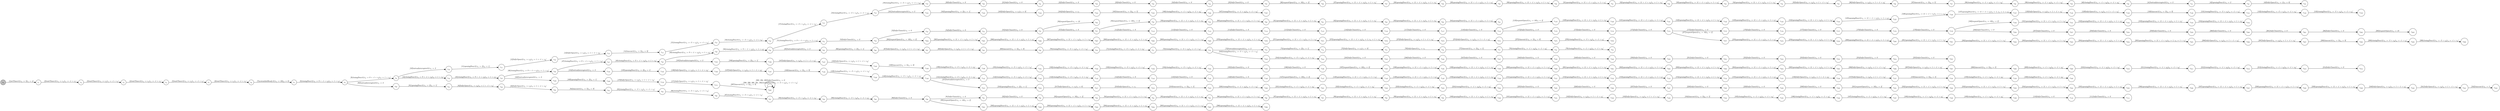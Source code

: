 digraph EFSM{
  graph [rankdir="LR", fontname="Latin Modern Math"];
  node [color="black", fillcolor="white", shape="circle", style="filled", fontname="Latin Modern Math"];
  edge [fontname="Latin Modern Math"];

  s0[fillcolor="gray", label=<s<sub>0</sub>>];
  s1[label=<s<sub>1</sub>>];
  s2[label=<s<sub>2</sub>>];
  s3[label=<s<sub>3</sub>>];
  s4[label=<s<sub>4</sub>>];
  s5[label=<s<sub>5</sub>>];
  s6[label=<s<sub>6</sub>>];
  s7[label=<s<sub>7</sub>>];
  s8[label=<s<sub>8</sub>>];
  s9[label=<s<sub>9</sub>>];
  s10[label=<s<sub>10</sub>>];
  s11[label=<s<sub>11</sub>>];
  s12[label=<s<sub>12</sub>>];
  s13[label=<s<sub>13</sub>>];
  s14[label=<s<sub>14</sub>>];
  s15[label=<s<sub>15</sub>>];
  s16[label=<s<sub>16</sub>>];
  s17[label=<s<sub>17</sub>>];
  s18[label=<s<sub>18</sub>>];
  s19[label=<s<sub>19</sub>>];
  s20[label=<s<sub>20</sub>>];
  s21[label=<s<sub>21</sub>>];
  s22[label=<s<sub>22</sub>>];
  s23[label=<s<sub>23</sub>>];
  s24[label=<s<sub>24</sub>>];
  s25[label=<s<sub>25</sub>>];
  s26[label=<s<sub>26</sub>>];
  s27[label=<s<sub>27</sub>>];
  s28[label=<s<sub>28</sub>>];
  s29[label=<s<sub>29</sub>>];
  s30[label=<s<sub>30</sub>>];
  s31[label=<s<sub>31</sub>>];
  s32[label=<s<sub>32</sub>>];
  s33[label=<s<sub>33</sub>>];
  s34[label=<s<sub>34</sub>>];
  s35[label=<s<sub>35</sub>>];
  s36[label=<s<sub>36</sub>>];
  s37[label=<s<sub>37</sub>>];
  s38[label=<s<sub>38</sub>>];
  s39[label=<s<sub>39</sub>>];
  s40[label=<s<sub>40</sub>>];
  s41[label=<s<sub>41</sub>>];
  s42[label=<s<sub>42</sub>>];
  s43[label=<s<sub>43</sub>>];
  s44[label=<s<sub>44</sub>>];
  s45[label=<s<sub>45</sub>>];
  s46[label=<s<sub>46</sub>>];
  s47[label=<s<sub>47</sub>>];
  s48[label=<s<sub>48</sub>>];
  s49[label=<s<sub>49</sub>>];
  s50[label=<s<sub>50</sub>>];
  s51[label=<s<sub>51</sub>>];
  s52[label=<s<sub>52</sub>>];
  s53[label=<s<sub>53</sub>>];
  s54[label=<s<sub>54</sub>>];
  s55[label=<s<sub>55</sub>>];
  s56[label=<s<sub>56</sub>>];
  s57[label=<s<sub>57</sub>>];
  s58[label=<s<sub>58</sub>>];
  s59[label=<s<sub>59</sub>>];
  s60[label=<s<sub>60</sub>>];
  s61[label=<s<sub>61</sub>>];
  s62[label=<s<sub>62</sub>>];
  s63[label=<s<sub>63</sub>>];
  s64[label=<s<sub>64</sub>>];
  s65[label=<s<sub>65</sub>>];
  s66[label=<s<sub>66</sub>>];
  s67[label=<s<sub>67</sub>>];
  s68[label=<s<sub>68</sub>>];
  s69[label=<s<sub>69</sub>>];
  s70[label=<s<sub>70</sub>>];
  s71[label=<s<sub>71</sub>>];
  s72[label=<s<sub>72</sub>>];
  s73[label=<s<sub>73</sub>>];
  s74[label=<s<sub>74</sub>>];
  s75[label=<s<sub>75</sub>>];
  s76[label=<s<sub>76</sub>>];
  s77[label=<s<sub>77</sub>>];
  s78[label=<s<sub>78</sub>>];
  s79[label=<s<sub>79</sub>>];
  s80[label=<s<sub>80</sub>>];
  s81[label=<s<sub>81</sub>>];
  s82[label=<s<sub>82</sub>>];
  s83[label=<s<sub>83</sub>>];
  s84[label=<s<sub>84</sub>>];
  s85[label=<s<sub>85</sub>>];
  s86[label=<s<sub>86</sub>>];
  s87[label=<s<sub>87</sub>>];
  s88[label=<s<sub>88</sub>>];
  s89[label=<s<sub>89</sub>>];
  s90[label=<s<sub>90</sub>>];
  s91[label=<s<sub>91</sub>>];
  s92[label=<s<sub>92</sub>>];
  s93[label=<s<sub>93</sub>>];
  s94[label=<s<sub>94</sub>>];
  s95[label=<s<sub>95</sub>>];
  s96[label=<s<sub>96</sub>>];
  s97[label=<s<sub>97</sub>>];
  s98[label=<s<sub>98</sub>>];
  s99[label=<s<sub>99</sub>>];
  s100[label=<s<sub>100</sub>>];
  s101[label=<s<sub>101</sub>>];
  s102[label=<s<sub>102</sub>>];
  s103[label=<s<sub>103</sub>>];
  s104[label=<s<sub>104</sub>>];
  s105[label=<s<sub>105</sub>>];
  s106[label=<s<sub>106</sub>>];
  s107[label=<s<sub>107</sub>>];
  s108[label=<s<sub>108</sub>>];
  s109[label=<s<sub>109</sub>>];
  s110[label=<s<sub>110</sub>>];
  s111[label=<s<sub>111</sub>>];
  s112[label=<s<sub>112</sub>>];
  s113[label=<s<sub>113</sub>>];
  s114[label=<s<sub>114</sub>>];
  s115[label=<s<sub>115</sub>>];
  s116[label=<s<sub>116</sub>>];
  s117[label=<s<sub>117</sub>>];
  s118[label=<s<sub>118</sub>>];
  s119[label=<s<sub>119</sub>>];
  s120[label=<s<sub>120</sub>>];
  s121[label=<s<sub>121</sub>>];
  s122[label=<s<sub>122</sub>>];
  s123[label=<s<sub>123</sub>>];
  s124[label=<s<sub>124</sub>>];
  s125[label=<s<sub>125</sub>>];
  s126[label=<s<sub>126</sub>>];
  s127[label=<s<sub>127</sub>>];
  s128[label=<s<sub>128</sub>>];
  s129[label=<s<sub>129</sub>>];
  s130[label=<s<sub>130</sub>>];
  s131[label=<s<sub>131</sub>>];
  s132[label=<s<sub>132</sub>>];
  s133[label=<s<sub>133</sub>>];
  s134[label=<s<sub>134</sub>>];
  s135[label=<s<sub>135</sub>>];
  s136[label=<s<sub>136</sub>>];
  s137[label=<s<sub>137</sub>>];
  s138[label=<s<sub>138</sub>>];
  s139[label=<s<sub>139</sub>>];
  s140[label=<s<sub>140</sub>>];
  s141[label=<s<sub>141</sub>>];
  s142[label=<s<sub>142</sub>>];
  s143[label=<s<sub>143</sub>>];
  s144[label=<s<sub>144</sub>>];
  s145[label=<s<sub>145</sub>>];
  s146[label=<s<sub>146</sub>>];
  s147[label=<s<sub>147</sub>>];
  s148[label=<s<sub>148</sub>>];
  s149[label=<s<sub>149</sub>>];
  s150[label=<s<sub>150</sub>>];
  s151[label=<s<sub>151</sub>>];
  s152[label=<s<sub>152</sub>>];
  s153[label=<s<sub>153</sub>>];
  s154[label=<s<sub>154</sub>>];
  s155[label=<s<sub>155</sub>>];
  s156[label=<s<sub>156</sub>>];
  s157[label=<s<sub>157</sub>>];
  s158[label=<s<sub>158</sub>>];
  s159[label=<s<sub>159</sub>>];
  s160[label=<s<sub>160</sub>>];
  s161[label=<s<sub>161</sub>>];
  s162[label=<s<sub>162</sub>>];
  s163[label=<s<sub>163</sub>>];
  s164[label=<s<sub>164</sub>>];
  s165[label=<s<sub>165</sub>>];
  s166[label=<s<sub>166</sub>>];
  s167[label=<s<sub>167</sub>>];
  s168[label=<s<sub>168</sub>>];
  s169[label=<s<sub>169</sub>>];
  s170[label=<s<sub>170</sub>>];
  s171[label=<s<sub>171</sub>>];
  s172[label=<s<sub>172</sub>>];
  s173[label=<s<sub>173</sub>>];
  s174[label=<s<sub>174</sub>>];
  s175[label=<s<sub>175</sub>>];
  s176[label=<s<sub>176</sub>>];
  s177[label=<s<sub>177</sub>>];
  s178[label=<s<sub>178</sub>>];
  s179[label=<s<sub>179</sub>>];
  s180[label=<s<sub>180</sub>>];
  s181[label=<s<sub>181</sub>>];
  s182[label=<s<sub>182</sub>>];
  s183[label=<s<sub>183</sub>>];
  s184[label=<s<sub>184</sub>>];
  s185[label=<s<sub>185</sub>>];
  s186[label=<s<sub>186</sub>>];
  s187[label=<s<sub>187</sub>>];
  s188[label=<s<sub>188</sub>>];
  s189[label=<s<sub>189</sub>>];
  s190[label=<s<sub>190</sub>>];
  s191[label=<s<sub>191</sub>>];
  s192[label=<s<sub>192</sub>>];
  s193[label=<s<sub>193</sub>>];
  s194[label=<s<sub>194</sub>>];
  s195[label=<s<sub>195</sub>>];
  s196[label=<s<sub>196</sub>>];
  s197[label=<s<sub>197</sub>>];
  s198[label=<s<sub>198</sub>>];
  s199[label=<s<sub>199</sub>>];
  s200[label=<s<sub>200</sub>>];
  s201[label=<s<sub>201</sub>>];
  s202[label=<s<sub>202</sub>>];
  s203[label=<s<sub>203</sub>>];
  s204[label=<s<sub>204</sub>>];
  s205[label=<s<sub>205</sub>>];
  s206[label=<s<sub>206</sub>>];
  s207[label=<s<sub>207</sub>>];
  s208[label=<s<sub>208</sub>>];
  s209[label=<s<sub>209</sub>>];
  s210[label=<s<sub>210</sub>>];
  s211[label=<s<sub>211</sub>>];
  s212[label=<s<sub>212</sub>>];
  s213[label=<s<sub>213</sub>>];
  s214[label=<s<sub>214</sub>>];
  s215[label=<s<sub>215</sub>>];
  s216[label=<s<sub>216</sub>>];
  s217[label=<s<sub>217</sub>>];
  s218[label=<s<sub>218</sub>>];
  s219[label=<s<sub>219</sub>>];
  s220[label=<s<sub>220</sub>>];
  s221[label=<s<sub>221</sub>>];
  s222[label=<s<sub>222</sub>>];
  s223[label=<s<sub>223</sub>>];
  s224[label=<s<sub>224</sub>>];
  s225[label=<s<sub>225</sub>>];
  s226[label=<s<sub>226</sub>>];
  s227[label=<s<sub>227</sub>>];
  s228[label=<s<sub>228</sub>>];
  s229[label=<s<sub>229</sub>>];
  s230[label=<s<sub>230</sub>>];
  s231[label=<s<sub>231</sub>>];
  s232[label=<s<sub>232</sub>>];
  s233[label=<s<sub>233</sub>>];
  s234[label=<s<sub>234</sub>>];
  s235[label=<s<sub>235</sub>>];
  s236[label=<s<sub>236</sub>>];
  s237[label=<s<sub>237</sub>>];
  s238[label=<s<sub>238</sub>>];
  s239[label=<s<sub>239</sub>>];
  s240[label=<s<sub>240</sub>>];
  s241[label=<s<sub>241</sub>>];
  s242[label=<s<sub>242</sub>>];
  s243[label=<s<sub>243</sub>>];
  s244[label=<s<sub>244</sub>>];
  s245[label=<s<sub>245</sub>>];
  s246[label=<s<sub>246</sub>>];
  s247[label=<s<sub>247</sub>>];
  s248[label=<s<sub>248</sub>>];
  s249[label=<s<sub>249</sub>>];
  s250[label=<s<sub>250</sub>>];
  s251[label=<s<sub>251</sub>>];
  s252[label=<s<sub>252</sub>>];
  s253[label=<s<sub>253</sub>>];
  s254[label=<s<sub>254</sub>>];
  s255[label=<s<sub>255</sub>>];
  s256[label=<s<sub>256</sub>>];
  s257[label=<s<sub>257</sub>>];
  s258[label=<s<sub>258</sub>>];
  s259[label=<s<sub>259</sub>>];
  s260[label=<s<sub>260</sub>>];
  s261[label=<s<sub>261</sub>>];
  s262[label=<s<sub>262</sub>>];
  s263[label=<s<sub>263</sub>>];
  s264[label=<s<sub>264</sub>>];
  s265[label=<s<sub>265</sub>>];
  s266[label=<s<sub>266</sub>>];
  s267[label=<s<sub>267</sub>>];
  s268[label=<s<sub>268</sub>>];
  s269[label=<s<sub>269</sub>>];
  s270[label=<s<sub>270</sub>>];
  s271[label=<s<sub>271</sub>>];
  s272[label=<s<sub>272</sub>>];
  s273[label=<s<sub>273</sub>>];
  s274[label=<s<sub>274</sub>>];
  s275[label=<s<sub>275</sub>>];
  s276[label=<s<sub>276</sub>>];
  s277[label=<s<sub>277</sub>>];
  s278[label=<s<sub>278</sub>>];
  s279[label=<s<sub>279</sub>>];
  s280[label=<s<sub>280</sub>>];
  s281[label=<s<sub>281</sub>>];
  s282[label=<s<sub>282</sub>>];
  s283[label=<s<sub>283</sub>>];
  s284[label=<s<sub>284</sub>>];
  s285[label=<s<sub>285</sub>>];
  s286[label=<s<sub>286</sub>>];
  s287[label=<s<sub>287</sub>>];
  s288[label=<s<sub>288</sub>>];
  s289[label=<s<sub>289</sub>>];
  s290[label=<s<sub>290</sub>>];
  s291[label=<s<sub>291</sub>>];
  s292[label=<s<sub>292</sub>>];
  s293[label=<s<sub>293</sub>>];
  s294[label=<s<sub>294</sub>>];
  s295[label=<s<sub>295</sub>>];
  s296[label=<s<sub>296</sub>>];
  s297[label=<s<sub>297</sub>>];

  s0->s1[label=<<i> [1]setTimer:0/o<sub>1</sub> := 5&#91;r<sub>1</sub> := 4&#93;</i>>];
  s1->s2[label=<<i> [2]waitTimer:0/o<sub>1</sub> := r<sub>1</sub>&#91;r<sub>1</sub> := -1 + r<sub>1</sub>&#93;</i>>];
  s2->s3[label=<<i> [3]waitTimer:0/o<sub>1</sub> := r<sub>1</sub>&#91;r<sub>1</sub> := -1 + r<sub>1</sub>&#93;</i>>];
  s3->s4[label=<<i> [4]waitTimer:0/o<sub>1</sub> := r<sub>1</sub>&#91;r<sub>1</sub> := -1 + r<sub>1</sub>&#93;</i>>];
  s4->s5[label=<<i> [5]waitTimer:0/o<sub>1</sub> := r<sub>1</sub>&#91;r<sub>1</sub> := -1 + r<sub>1</sub>&#93;</i>>];
  s5->s6[label=<<i> [6]waitTimer:0/o<sub>1</sub> := r<sub>1</sub>&#91;r<sub>1</sub> := -1 + r<sub>1</sub>&#93;</i>>];
  s6->s7[label=<<i> [7]systemInitReady:0/o<sub>1</sub> := 10&#91;r<sub>2</sub> := 0&#93;</i>>];
  s7->s8[label=<<i> [8]closingDoor:0/o<sub>1</sub> := 9 + -1 &times; r<sub>2</sub>&#91;r<sub>2</sub> := 1 + r<sub>2</sub>&#93;</i>>];
  s8->s9[label=<<i> [9]closingDoor:0/o<sub>1</sub> := 9 + -1 &times; r<sub>2</sub>&#91;r<sub>2</sub> := 1 + r<sub>2</sub>&#93;</i>>];
  s9->s10[label=<<i> [10]buttonInterrupted:0/o<sub>1</sub> := 3</i>>];
  s10->s11[label=<<i> [11]openingDoor:0/o<sub>1</sub> := 2&#91;r<sub>3</sub> := 1&#93;</i>>];
  s11->s12[label=<<i> [12]fullyOpen:0/o<sub>1</sub> := r<sub>3</sub>&#91;r<sub>3</sub> := 1 + -1 &times; r<sub>3</sub>&#93;</i>>];
  s12->s13[label=<<i> [13]fullyOpen:0/o<sub>1</sub> := r<sub>3</sub>&#91;r<sub>3</sub> := 1 + -1 &times; r<sub>3</sub>&#93;</i>>];
  s13->s14[label=<<i> [14]timeout:0/o<sub>1</sub> := 5&#91;r<sub>4</sub> := 9&#93;</i>>];
  s14->s15[label=<<i> [15]closingDoor:0/o<sub>1</sub> := -5 + r<sub>4</sub>&#91;r<sub>4</sub> := -1 + r<sub>4</sub>&#93;</i>>];
  s15->s16[label=<<i> [16]closingDoor:0/o<sub>1</sub> := -5 + r<sub>4</sub>&#91;r<sub>4</sub> := -1 + r<sub>4</sub>&#93;</i>>];
  s16->s17[label=<<i> [17]closingDoor:0/o<sub>1</sub> := -5 + r<sub>4</sub>&#91;r<sub>4</sub> := -1 + r<sub>4</sub>&#93;</i>>];
  s17->s18[label=<<i> [18]closingDoor:0/o<sub>1</sub> := -5 + r<sub>4</sub>&#91;r<sub>4</sub> := -1 + r<sub>4</sub>&#93;</i>>];
  s18->s19[label=<<i> [19]closingDoor:0/o<sub>1</sub> := -5 + r<sub>4</sub>&#91;r<sub>4</sub> := -1 + r<sub>4</sub>&#93;</i>>];
  s19->s20[label=<<i> [20]fullyClosed:0/o<sub>1</sub> := 0</i>>];
  s20->s21[label=<<i> [21]fullyClosed:0/o<sub>1</sub> := 0</i>>];
  s21->s22[label=<<i> [22]fullyClosed:0/o<sub>1</sub> := 0</i>>];
  s22->s23[label=<<i> [23]fullyClosed:0/o<sub>1</sub> := 0</i>>];
  s23->s24[label=<<i> [24]fullyClosed:0/o<sub>1</sub> := 0</i>>];
  s24->s25[label=<<i> [25]fullyClosed:0/o<sub>1</sub> := 0</i>>];
  s25->s26[label=<<i> [26]requestOpen:0/o<sub>1</sub> := 10&#91;r<sub>5</sub> := 2&#93;</i>>];
  s26->s27[label=<<i> [27]openingDoor:0/o<sub>1</sub> := 11 + -1 &times; r<sub>5</sub>&#91;r<sub>5</sub> := 1 + r<sub>5</sub>&#93;</i>>];
  s27->s28[label=<<i> [28]openingDoor:0/o<sub>1</sub> := 11 + -1 &times; r<sub>5</sub>&#91;r<sub>5</sub> := 1 + r<sub>5</sub>&#93;</i>>];
  s28->s29[label=<<i> [29]openingDoor:0/o<sub>1</sub> := 11 + -1 &times; r<sub>5</sub>&#91;r<sub>5</sub> := 1 + r<sub>5</sub>&#93;</i>>];
  s29->s30[label=<<i> [30]openingDoor:0/o<sub>1</sub> := 11 + -1 &times; r<sub>5</sub>&#91;r<sub>5</sub> := 1 + r<sub>5</sub>&#93;</i>>];
  s30->s31[label=<<i> [31]openingDoor:0/o<sub>1</sub> := 11 + -1 &times; r<sub>5</sub>&#91;r<sub>5</sub> := 1 + r<sub>5</sub>&#93;</i>>];
  s31->s32[label=<<i> [32]openingDoor:0/o<sub>1</sub> := 11 + -1 &times; r<sub>5</sub>&#91;r<sub>5</sub> := 1 + r<sub>5</sub>&#93;</i>>];
  s32->s33[label=<<i> [33]openingDoor:0/o<sub>1</sub> := 11 + -1 &times; r<sub>5</sub>&#91;r<sub>5</sub> := 1 + r<sub>5</sub>&#93;</i>>];
  s33->s34[label=<<i> [34]openingDoor:0/o<sub>1</sub> := 11 + -1 &times; r<sub>5</sub>&#91;r<sub>5</sub> := 1 + r<sub>5</sub>&#93;</i>>];
  s34->s35[label=<<i> [35]fullyOpen:0/o<sub>1</sub> := r<sub>3</sub>&#91;r<sub>3</sub> := 1 + -1 &times; r<sub>3</sub>&#93;</i>>];
  s35->s36[label=<<i> [36]fullyOpen:0/o<sub>1</sub> := r<sub>3</sub>&#91;r<sub>3</sub> := 1 + -1 &times; r<sub>3</sub>&#93;</i>>];
  s36->s37[label=<<i> [37]timeout:0/o<sub>1</sub> := 5&#91;r<sub>6</sub> := 5&#93;</i>>];
  s37->s38[label=<<i> [38]closingDoor:0/o<sub>1</sub> := -1 + r<sub>6</sub>&#91;r<sub>6</sub> := -1 + r<sub>6</sub>&#93;</i>>];
  s38->s39[label=<<i> [39]closingDoor:0/o<sub>1</sub> := -1 + r<sub>6</sub>&#91;r<sub>6</sub> := -1 + r<sub>6</sub>&#93;</i>>];
  s39->s40[label=<<i> [40]closingDoor:0/o<sub>1</sub> := -1 + r<sub>6</sub>&#91;r<sub>6</sub> := -1 + r<sub>6</sub>&#93;</i>>];
  s40->s41[label=<<i> [41]buttonInterrupted:0/o<sub>1</sub> := 3</i>>];
  s41->s42[label=<<i> [42]openingDoor:0/o<sub>1</sub> := 2</i>>];
  s42->s43[label=<<i> [43]fullyOpen:0/o<sub>1</sub> := 1&#91;r<sub>7</sub> := 0&#93;</i>>];
  s9->s44[label=<<i> [44]closingDoor:0/o<sub>1</sub> := 9 + -1 &times; r<sub>2</sub>&#91;r<sub>2</sub> := 1 + r<sub>2</sub>&#93;</i>>];
  s44->s45[label=<<i> [45]closingDoor:0/o<sub>1</sub> := 9 + -1 &times; r<sub>2</sub>&#91;r<sub>2</sub> := 1 + r<sub>2</sub>&#93;</i>>];
  s45->s46[label=<<i> [46]closingDoor:0/o<sub>1</sub> := 9 + -1 &times; r<sub>2</sub>&#91;r<sub>2</sub> := 1 + r<sub>2</sub>&#93;</i>>];
  s46->s47[label=<<i> [47]closingDoor:0/o<sub>1</sub> := 9 + -1 &times; r<sub>2</sub>&#91;r<sub>2</sub> := 1 + r<sub>2</sub>&#93;</i>>];
  s47->s48[label=<<i> [48]closingDoor:0/o<sub>1</sub> := 9 + -1 &times; r<sub>2</sub>&#91;r<sub>2</sub> := 1 + r<sub>2</sub>&#93;</i>>];
  s48->s49[label=<<i> [49]closingDoor:0/o<sub>1</sub> := 9 + -1 &times; r<sub>2</sub>&#91;r<sub>2</sub> := 1 + r<sub>2</sub>&#93;</i>>];
  s49->s50[label=<<i> [50]closingDoor:0/o<sub>1</sub> := 9 + -1 &times; r<sub>2</sub>&#91;r<sub>2</sub> := 1 + r<sub>2</sub>&#93;</i>>];
  s50->s51[label=<<i> [51]closingDoor:0/o<sub>1</sub> := 9 + -1 &times; r<sub>2</sub>&#91;r<sub>2</sub> := 1 + r<sub>2</sub>&#93;</i>>];
  s51->s52[label=<<i> [52]fullyClosed:0/o<sub>1</sub> := 0</i>>];
  s52->s53[label=<<i> [53]fullyClosed:0/o<sub>1</sub> := 0</i>>];
  s53->s54[label=<<i> [54]fullyClosed:0/o<sub>1</sub> := 0</i>>];
  s54->s55[label=<<i> [55]fullyClosed:0/o<sub>1</sub> := 0</i>>];
  s55->s56[label=<<i> [56]requestOpen:0/o<sub>1</sub> := 10</i>>];
  s55->s57[label=<<i> [57]fullyClosed:0/o<sub>1</sub> := 0</i>>];
  s57->s58[label=<<i> [58]requestOpen:0/o<sub>1</sub> := 10&#91;r<sub>5</sub> := 2&#93;</i>>];
  s58->s59[label=<<i> [59]openingDoor:0/o<sub>1</sub> := 11 + -1 &times; r<sub>5</sub>&#91;r<sub>5</sub> := 1 + r<sub>5</sub>&#93;</i>>];
  s59->s60[label=<<i> [60]openingDoor:0/o<sub>1</sub> := 11 + -1 &times; r<sub>5</sub>&#91;r<sub>5</sub> := 1 + r<sub>5</sub>&#93;</i>>];
  s60->s61[label=<<i> [61]openingDoor:0/o<sub>1</sub> := 11 + -1 &times; r<sub>5</sub>&#91;r<sub>5</sub> := 1 + r<sub>5</sub>&#93;</i>>];
  s61->s62[label=<<i> [62]openingDoor:0/o<sub>1</sub> := 11 + -1 &times; r<sub>5</sub>&#91;r<sub>5</sub> := 1 + r<sub>5</sub>&#93;</i>>];
  s62->s63[label=<<i> [63]openingDoor:0/o<sub>1</sub> := 11 + -1 &times; r<sub>5</sub>&#91;r<sub>5</sub> := 1 + r<sub>5</sub>&#93;</i>>];
  s63->s64[label=<<i> [64]openingDoor:0/o<sub>1</sub> := 11 + -1 &times; r<sub>5</sub>&#91;r<sub>5</sub> := 1 + r<sub>5</sub>&#93;</i>>];
  s50->s65[label=<<i> [65]buttonInterrupted:0/o<sub>1</sub> := 3</i>>];
  s65->s66[label=<<i> [66]openingDoor:0/o<sub>1</sub> := 2&#91;r<sub>3</sub> := 1&#93;</i>>];
  s66->s67[label=<<i> [67]fullyOpen:0/o<sub>1</sub> := r<sub>3</sub>&#91;r<sub>3</sub> := 1 + -1 &times; r<sub>3</sub>&#93;</i>>];
  s67->s68[label=<<i> [68]fullyOpen:0/o<sub>1</sub> := r<sub>3</sub>&#91;r<sub>3</sub> := 1 + -1 &times; r<sub>3</sub>&#93;</i>>];
  s68->s69[label=<<i> [69]timeout:0/o<sub>1</sub> := 5&#91;r<sub>4</sub> := 9&#93;</i>>];
  s69->s70[label=<<i> [70]closingDoor:0/o<sub>1</sub> := -5 + r<sub>4</sub>&#91;r<sub>4</sub> := -1 + r<sub>4</sub>&#93;</i>>];
  s70->s71[label=<<i> [71]closingDoor:0/o<sub>1</sub> := -5 + r<sub>4</sub>&#91;r<sub>4</sub> := -1 + r<sub>4</sub>&#93;</i>>];
  s71->s72[label=<<i> [72]closingDoor:0/o<sub>1</sub> := -5 + r<sub>4</sub>&#91;r<sub>4</sub> := -1 + r<sub>4</sub>&#93;</i>>];
  s72->s73[label=<<i> [73]buttonInterrupted:0/o<sub>1</sub> := 3</i>>];
  s73->s74[label=<<i> [74]openingDoor:0/o<sub>1</sub> := 2&#91;r<sub>7</sub> := 1&#93;</i>>];
  s74->s75[label=<<i> [75]fullyOpen:0/o<sub>1</sub> := r<sub>7</sub>&#91;r<sub>7</sub> := 0&#93;</i>>];
  s75->s76[label=<<i> [76]fullyOpen:0/o<sub>1</sub> := r<sub>7</sub></i>>];
  s76->s77[label=<<i> [77]timeout:0/o<sub>1</sub> := 5&#91;r<sub>6</sub> := 5&#93;</i>>];
  s77->s78[label=<<i> [78]closingDoor:0/o<sub>1</sub> := -1 + r<sub>6</sub>&#91;r<sub>6</sub> := -1 + r<sub>6</sub>&#93;</i>>];
  s78->s79[label=<<i> [79]closingDoor:0/o<sub>1</sub> := -1 + r<sub>6</sub>&#91;r<sub>6</sub> := -1 + r<sub>6</sub>&#93;</i>>];
  s8->s80[label=<<i> [80]buttonInterrupted:0/o<sub>1</sub> := 3</i>>];
  s80->s81[label=<<i> [81]openingDoor:0/o<sub>1</sub> := 2&#91;r<sub>3</sub> := 1&#93;</i>>];
  s81->s82[label=<<i> [82]fullyOpen:0/o<sub>1</sub> := r<sub>3</sub>&#91;r<sub>3</sub> := 1 + -1 &times; r<sub>3</sub>&#93;</i>>];
  s82->s83[label=<<i> [83]fullyOpen:0/o<sub>1</sub> := r<sub>3</sub>&#91;r<sub>3</sub> := 1 + -1 &times; r<sub>3</sub>&#93;</i>>];
  s83->s84[label=<<i> [84]timeout:0/o<sub>1</sub> := 5&#91;r<sub>4</sub> := 9&#93;</i>>];
  s84->s85[label=<<i> [85]closingDoor:0/o<sub>1</sub> := -5 + r<sub>4</sub>&#91;r<sub>4</sub> := -1 + r<sub>4</sub>&#93;</i>>];
  s85->s86[label=<<i> [86]closingDoor:0/o<sub>1</sub> := -5 + r<sub>4</sub>&#91;r<sub>4</sub> := -1 + r<sub>4</sub>&#93;</i>>];
  s86->s87[label=<<i> [87]closingDoor:0/o<sub>1</sub> := -5 + r<sub>4</sub>&#91;r<sub>4</sub> := -1 + r<sub>4</sub>&#93;</i>>];
  s87->s88[label=<<i> [88]closingDoor:0/o<sub>1</sub> := -5 + r<sub>4</sub>&#91;r<sub>4</sub> := -1 + r<sub>4</sub>&#93;</i>>];
  s88->s89[label=<<i> [89]closingDoor:0/o<sub>1</sub> := -5 + r<sub>4</sub>&#91;r<sub>4</sub> := -1 + r<sub>4</sub>&#93;</i>>];
  s89->s90[label=<<i> [90]fullyClosed:0/o<sub>1</sub> := 0</i>>];
  s90->s91[label=<<i> [91]fullyClosed:0/o<sub>1</sub> := 0</i>>];
  s91->s92[label=<<i> [92]fullyClosed:0/o<sub>1</sub> := 0</i>>];
  s92->s93[label=<<i> [93]requestOpen:0/o<sub>1</sub> := 10&#91;r<sub>5</sub> := 2&#93;</i>>];
  s93->s94[label=<<i> [94]openingDoor:0/o<sub>1</sub> := 11 + -1 &times; r<sub>5</sub>&#91;r<sub>5</sub> := 1 + r<sub>5</sub>&#93;</i>>];
  s94->s95[label=<<i> [95]openingDoor:0/o<sub>1</sub> := 11 + -1 &times; r<sub>5</sub>&#91;r<sub>5</sub> := 1 + r<sub>5</sub>&#93;</i>>];
  s95->s96[label=<<i> [96]openingDoor:0/o<sub>1</sub> := 11 + -1 &times; r<sub>5</sub>&#91;r<sub>5</sub> := 1 + r<sub>5</sub>&#93;</i>>];
  s96->s97[label=<<i> [97]openingDoor:0/o<sub>1</sub> := 11 + -1 &times; r<sub>5</sub>&#91;r<sub>5</sub> := 1 + r<sub>5</sub>&#93;</i>>];
  s97->s98[label=<<i> [98]openingDoor:0/o<sub>1</sub> := 11 + -1 &times; r<sub>5</sub>&#91;r<sub>5</sub> := 1 + r<sub>5</sub>&#93;</i>>];
  s98->s99[label=<<i> [99]openingDoor:0/o<sub>1</sub> := 11 + -1 &times; r<sub>5</sub>&#91;r<sub>5</sub> := 1 + r<sub>5</sub>&#93;</i>>];
  s99->s100[label=<<i> [100]openingDoor:0/o<sub>1</sub> := 11 + -1 &times; r<sub>5</sub>&#91;r<sub>5</sub> := 1 + r<sub>5</sub>&#93;</i>>];
  s100->s101[label=<<i> [101]openingDoor:0/o<sub>1</sub> := 11 + -1 &times; r<sub>5</sub>&#91;r<sub>5</sub> := 1 + r<sub>5</sub>&#93;</i>>];
  s101->s102[label=<<i> [102]fullyOpen:0/o<sub>1</sub> := r<sub>3</sub>&#91;r<sub>3</sub> := 1 + -1 &times; r<sub>3</sub>&#93;</i>>];
  s102->s103[label=<<i> [103]fullyOpen:0/o<sub>1</sub> := r<sub>3</sub>&#91;r<sub>3</sub> := 1 + -1 &times; r<sub>3</sub>&#93;</i>>];
  s103->s104[label=<<i> [104]timeout:0/o<sub>1</sub> := 5&#91;r<sub>6</sub> := 5&#93;</i>>];
  s104->s105[label=<<i> [105]closingDoor:0/o<sub>1</sub> := -1 + r<sub>6</sub>&#91;r<sub>6</sub> := -1 + r<sub>6</sub>&#93;</i>>];
  s105->s106[label=<<i> [106]closingDoor:0/o<sub>1</sub> := -1 + r<sub>6</sub>&#91;r<sub>6</sub> := -1 + r<sub>6</sub>&#93;</i>>];
  s106->s107[label=<<i> [107]closingDoor:0/o<sub>1</sub> := -1 + r<sub>6</sub>&#91;r<sub>6</sub> := -1 + r<sub>6</sub>&#93;</i>>];
  s107->s108[label=<<i> [108]closingDoor:0/o<sub>1</sub> := -1 + r<sub>6</sub>&#91;r<sub>6</sub> := -1 + r<sub>6</sub>&#93;</i>>];
  s108->s109[label=<<i> [109]closingDoor:0/o<sub>1</sub> := -1 + r<sub>6</sub>&#91;r<sub>6</sub> := -1 + r<sub>6</sub>&#93;</i>>];
  s109->s110[label=<<i> [110]fullyClosed:0/o<sub>1</sub> := 0</i>>];
  s110->s111[label=<<i> [111]fullyClosed:0/o<sub>1</sub> := 0</i>>];
  s57->s112[label=<<i> [112]fullyClosed:0/o<sub>1</sub> := 0</i>>];
  s112->s113[label=<<i> [113]fullyClosed:0/o<sub>1</sub> := 0</i>>];
  s113->s114[label=<<i> [114]fullyClosed:0/o<sub>1</sub> := 0</i>>];
  s114->s115[label=<<i> [115]fullyClosed:0/o<sub>1</sub> := 0</i>>];
  s115->s116[label=<<i> [116]fullyClosed:0/o<sub>1</sub> := 0</i>>];
  s116->s117[label=<<i> [117]fullyClosed:0/o<sub>1</sub> := 0</i>>];
  s117->s118[label=<<i> [118]fullyClosed:0/o<sub>1</sub> := 0</i>>];
  s118->s119[label=<<i> [119]requestOpen:0/o<sub>1</sub> := 10&#91;r<sub>5</sub> := 2&#93;</i>>];
  s119->s120[label=<<i> [120]openingDoor:0/o<sub>1</sub> := 11 + -1 &times; r<sub>5</sub>&#91;r<sub>5</sub> := 1 + r<sub>5</sub>&#93;</i>>];
  s120->s121[label=<<i> [121]openingDoor:0/o<sub>1</sub> := 11 + -1 &times; r<sub>5</sub>&#91;r<sub>5</sub> := 1 + r<sub>5</sub>&#93;</i>>];
  s121->s122[label=<<i> [122]openingDoor:0/o<sub>1</sub> := 11 + -1 &times; r<sub>5</sub>&#91;r<sub>5</sub> := 1 + r<sub>5</sub>&#93;</i>>];
  s122->s123[label=<<i> [123]openingDoor:0/o<sub>1</sub> := 11 + -1 &times; r<sub>5</sub>&#91;r<sub>5</sub> := 1 + r<sub>5</sub>&#93;</i>>];
  s123->s124[label=<<i> [124]openingDoor:0/o<sub>1</sub> := 11 + -1 &times; r<sub>5</sub>&#91;r<sub>5</sub> := 1 + r<sub>5</sub>&#93;</i>>];
  s124->s125[label=<<i> [125]openingDoor:0/o<sub>1</sub> := 11 + -1 &times; r<sub>5</sub>&#91;r<sub>5</sub> := 1 + r<sub>5</sub>&#93;</i>>];
  s125->s126[label=<<i> [126]openingDoor:0/o<sub>1</sub> := 11 + -1 &times; r<sub>5</sub>&#91;r<sub>5</sub> := 1 + r<sub>5</sub>&#93;</i>>];
  s126->s127[label=<<i> [127]openingDoor:0/o<sub>1</sub> := 11 + -1 &times; r<sub>5</sub>&#91;r<sub>3</sub> := 1, r<sub>5</sub> := 1 + r<sub>5</sub>&#93;</i>>];
  s127->s128[label=<<i> [128]fullyOpen:0/o<sub>1</sub> := r<sub>3</sub>&#91;r<sub>3</sub> := 1 + -1 &times; r<sub>3</sub>&#93;</i>>];
  s128->s129[label=<<i> [129]fullyOpen:0/o<sub>1</sub> := r<sub>3</sub>&#91;r<sub>3</sub> := 1 + -1 &times; r<sub>3</sub>&#93;</i>>];
  s129->s130[label=<<i> [130]timeout:0/o<sub>1</sub> := 5&#91;r<sub>4</sub> := 9&#93;</i>>];
  s130->s131[label=<<i> [131]closingDoor:0/o<sub>1</sub> := -5 + r<sub>4</sub>&#91;r<sub>4</sub> := -1 + r<sub>4</sub>&#93;</i>>];
  s131->s132[label=<<i> [132]closingDoor:0/o<sub>1</sub> := -5 + r<sub>4</sub>&#91;r<sub>4</sub> := -1 + r<sub>4</sub>&#93;</i>>];
  s132->s133[label=<<i> [133]closingDoor:0/o<sub>1</sub> := -5 + r<sub>4</sub>&#91;r<sub>4</sub> := -1 + r<sub>4</sub>&#93;</i>>];
  s46->s134[label=<<i> [134]buttonInterrupted:0/o<sub>1</sub> := 3</i>>];
  s134->s135[label=<<i> [135]openingDoor:0/o<sub>1</sub> := 2&#91;r<sub>3</sub> := 1&#93;</i>>];
  s135->s136[label=<<i> [136]fullyOpen:0/o<sub>1</sub> := r<sub>3</sub>&#91;r<sub>3</sub> := 1 + -1 &times; r<sub>3</sub>&#93;</i>>];
  s136->s137[label=<<i> [137]fullyOpen:0/o<sub>1</sub> := r<sub>3</sub>&#91;r<sub>3</sub> := 1 + -1 &times; r<sub>3</sub>&#93;</i>>];
  s137->s138[label=<<i> [138]timeout:0/o<sub>1</sub> := 5&#91;r<sub>4</sub> := 9&#93;</i>>];
  s138->s139[label=<<i> [139]closingDoor:0/o<sub>1</sub> := -5 + r<sub>4</sub>&#91;r<sub>4</sub> := -1 + r<sub>4</sub>&#93;</i>>];
  s139->s140[label=<<i> [140]closingDoor:0/o<sub>1</sub> := -5 + r<sub>4</sub>&#91;r<sub>4</sub> := -1 + r<sub>4</sub>&#93;</i>>];
  s140->s141[label=<<i> [141]closingDoor:0/o<sub>1</sub> := -5 + r<sub>4</sub>&#91;r<sub>4</sub> := -1 + r<sub>4</sub>&#93;</i>>];
  s141->s142[label=<<i> [142]closingDoor:0/o<sub>1</sub> := -5 + r<sub>4</sub>&#91;r<sub>4</sub> := -1 + r<sub>4</sub>&#93;</i>>];
  s142->s143[label=<<i> [143]closingDoor:0/o<sub>1</sub> := -5 + r<sub>4</sub>&#91;r<sub>4</sub> := -1 + r<sub>4</sub>&#93;</i>>];
  s143->s144[label=<<i> [144]fullyClosed:0/o<sub>1</sub> := 0</i>>];
  s144->s145[label=<<i> [145]fullyClosed:0/o<sub>1</sub> := 0</i>>];
  s145->s146[label=<<i> [146]fullyClosed:0/o<sub>1</sub> := 0</i>>];
  s146->s147[label=<<i> [147]requestOpen:0/o<sub>1</sub> := 10&#91;r<sub>5</sub> := 2&#93;</i>>];
  s147->s148[label=<<i> [148]openingDoor:0/o<sub>1</sub> := 11 + -1 &times; r<sub>5</sub>&#91;r<sub>5</sub> := 1 + r<sub>5</sub>&#93;</i>>];
  s148->s149[label=<<i> [149]openingDoor:0/o<sub>1</sub> := 11 + -1 &times; r<sub>5</sub>&#91;r<sub>5</sub> := 1 + r<sub>5</sub>&#93;</i>>];
  s149->s150[label=<<i> [150]openingDoor:0/o<sub>1</sub> := 11 + -1 &times; r<sub>5</sub>&#91;r<sub>5</sub> := 1 + r<sub>5</sub>&#93;</i>>];
  s150->s151[label=<<i> [151]openingDoor:0/o<sub>1</sub> := 11 + -1 &times; r<sub>5</sub>&#91;r<sub>5</sub> := 1 + r<sub>5</sub>&#93;</i>>];
  s151->s152[label=<<i> [152]openingDoor:0/o<sub>1</sub> := 11 + -1 &times; r<sub>5</sub>&#91;r<sub>5</sub> := 1 + r<sub>5</sub>&#93;</i>>];
  s152->s153[label=<<i> [153]openingDoor:0/o<sub>1</sub> := 11 + -1 &times; r<sub>5</sub>&#91;r<sub>5</sub> := 1 + r<sub>5</sub>&#93;</i>>];
  s153->s154[label=<<i> [154]openingDoor:0/o<sub>1</sub> := 11 + -1 &times; r<sub>5</sub>&#91;r<sub>5</sub> := 1 + r<sub>5</sub>&#93;</i>>];
  s154->s155[label=<<i> [155]openingDoor:0/o<sub>1</sub> := 11 + -1 &times; r<sub>5</sub>&#91;r<sub>5</sub> := 1 + r<sub>5</sub>&#93;</i>>];
  s155->s156[label=<<i> [156]fullyOpen:0/o<sub>1</sub> := r<sub>3</sub>&#91;r<sub>3</sub> := 1 + -1 &times; r<sub>3</sub>&#93;</i>>];
  s156->s157[label=<<i> [157]fullyOpen:0/o<sub>1</sub> := r<sub>3</sub>&#91;r<sub>3</sub> := 1 + -1 &times; r<sub>3</sub>&#93;</i>>];
  s157->s158[label=<<i> [158]timeout:0/o<sub>1</sub> := 5&#91;r<sub>6</sub> := 5&#93;</i>>];
  s158->s159[label=<<i> [159]closingDoor:0/o<sub>1</sub> := -1 + r<sub>6</sub>&#91;r<sub>6</sub> := -1 + r<sub>6</sub>&#93;</i>>];
  s159->s160[label=<<i> [160]closingDoor:0/o<sub>1</sub> := -1 + r<sub>6</sub>&#91;r<sub>6</sub> := -1 + r<sub>6</sub>&#93;</i>>];
  s18->s161[label=<<i> [161]buttonInterrupted:0/o<sub>1</sub> := 3</i>>];
  s161->s162[label=<<i> [162]openingDoor:0/o<sub>1</sub> := 2&#91;r<sub>7</sub> := 1&#93;</i>>];
  s162->s163[label=<<i> [163]fullyOpen:0/o<sub>1</sub> := r<sub>7</sub>&#91;r<sub>7</sub> := 0&#93;</i>>];
  s163->s164[label=<<i> [164]fullyOpen:0/o<sub>1</sub> := r<sub>7</sub></i>>];
  s164->s165[label=<<i> [165]timeout:0/o<sub>1</sub> := 5&#91;r<sub>6</sub> := 5&#93;</i>>];
  s165->s166[label=<<i> [166]closingDoor:0/o<sub>1</sub> := -1 + r<sub>6</sub>&#91;r<sub>6</sub> := -1 + r<sub>6</sub>&#93;</i>>];
  s166->s167[label=<<i> [167]closingDoor:0/o<sub>1</sub> := -1 + r<sub>6</sub>&#91;r<sub>6</sub> := -1 + r<sub>6</sub>&#93;</i>>];
  s45->s168[label=<<i> [168]buttonInterrupted:0/o<sub>1</sub> := 3</i>>];
  s168->s169[label=<<i> [169]openingDoor:0/o<sub>1</sub> := 2&#91;r<sub>3</sub> := 1&#93;</i>>];
  s169->s170[label=<<i> [170]fullyOpen:0/o<sub>1</sub> := r<sub>3</sub>&#91;r<sub>3</sub> := 1 + -1 &times; r<sub>3</sub>&#93;</i>>];
  s170->s171[label=<<i> [171]fullyOpen:0/o<sub>1</sub> := r<sub>3</sub>&#91;r<sub>3</sub> := 1 + -1 &times; r<sub>3</sub>&#93;</i>>];
  s118->s172[label=<<i> [172]fullyClosed:0/o<sub>1</sub> := 0</i>>];
  s172->s173[label=<<i> [173]fullyClosed:0/o<sub>1</sub> := 0</i>>];
  s173->s174[label=<<i> [174]fullyClosed:0/o<sub>1</sub> := 0</i>>];
  s174->s175[label=<<i> [175]fullyClosed:0/o<sub>1</sub> := 0</i>>];
  s175->s176[label=<<i> [176]fullyClosed:0/o<sub>1</sub> := 0</i>>];
  s176->s177[label=<<i> [177]fullyClosed:0/o<sub>1</sub> := 0</i>>];
  s177->s178[label=<<i> [178]fullyClosed:0/o<sub>1</sub> := 0</i>>];
  s178->s179[label=<<i> [179]fullyClosed:0/o<sub>1</sub> := 0</i>>];
  s179->s180[label=<<i> [180]requestOpen:0/o<sub>1</sub> := 10&#91;r<sub>5</sub> := 2&#93;</i>>];
  s180->s181[label=<<i> [181]openingDoor:0/o<sub>1</sub> := 11 + -1 &times; r<sub>5</sub>&#91;r<sub>5</sub> := 1 + r<sub>5</sub>&#93;</i>>];
  s181->s182[label=<<i> [182]openingDoor:0/o<sub>1</sub> := 11 + -1 &times; r<sub>5</sub>&#91;r<sub>5</sub> := 1 + r<sub>5</sub>&#93;</i>>];
  s182->s183[label=<<i> [183]openingDoor:0/o<sub>1</sub> := 11 + -1 &times; r<sub>5</sub>&#91;r<sub>5</sub> := 1 + r<sub>5</sub>&#93;</i>>];
  s183->s184[label=<<i> [184]openingDoor:0/o<sub>1</sub> := 11 + -1 &times; r<sub>5</sub>&#91;r<sub>5</sub> := 1 + r<sub>5</sub>&#93;</i>>];
  s48->s185[label=<<i> [185]buttonInterrupted:0/o<sub>1</sub> := 3</i>>];
  s185->s186[label=<<i> [186]openingDoor:0/o<sub>1</sub> := 2&#91;r<sub>3</sub> := 1&#93;</i>>];
  s186->s187[label=<<i> [187]fullyOpen:0/o<sub>1</sub> := r<sub>3</sub>&#91;r<sub>3</sub> := 1 + -1 &times; r<sub>3</sub>&#93;</i>>];
  s187->s188[label=<<i> [188]fullyOpen:0/o<sub>1</sub> := r<sub>3</sub>&#91;r<sub>3</sub> := 1 + -1 &times; r<sub>3</sub>&#93;</i>>];
  s188->s189[label=<<i> [189]timeout:0/o<sub>1</sub> := 5&#91;r<sub>4</sub> := 9&#93;</i>>];
  s189->s190[label=<<i> [190]closingDoor:0/o<sub>1</sub> := -5 + r<sub>4</sub>&#91;r<sub>4</sub> := -1 + r<sub>4</sub>&#93;</i>>];
  s190->s191[label=<<i> [191]closingDoor:0/o<sub>1</sub> := -5 + r<sub>4</sub>&#91;r<sub>4</sub> := -1 + r<sub>4</sub>&#93;</i>>];
  s191->s192[label=<<i> [192]closingDoor:0/o<sub>1</sub> := -5 + r<sub>4</sub>&#91;r<sub>4</sub> := -1 + r<sub>4</sub>&#93;</i>>];
  s192->s193[label=<<i> [193]closingDoor:0/o<sub>1</sub> := -5 + r<sub>4</sub>&#91;r<sub>4</sub> := -1 + r<sub>4</sub>&#93;</i>>];
  s193->s194[label=<<i> [194]closingDoor:0/o<sub>1</sub> := -5 + r<sub>4</sub>&#91;r<sub>4</sub> := -1 + r<sub>4</sub>&#93;</i>>];
  s194->s195[label=<<i> [195]fullyClosed:0/o<sub>1</sub> := 0</i>>];
  s195->s196[label=<<i> [196]fullyClosed:0/o<sub>1</sub> := 0</i>>];
  s196->s197[label=<<i> [197]requestOpen:0/o<sub>1</sub> := 10&#91;r<sub>5</sub> := 2&#93;</i>>];
  s197->s198[label=<<i> [198]openingDoor:0/o<sub>1</sub> := 11 + -1 &times; r<sub>5</sub>&#91;r<sub>5</sub> := 1 + r<sub>5</sub>&#93;</i>>];
  s198->s199[label=<<i> [199]openingDoor:0/o<sub>1</sub> := 11 + -1 &times; r<sub>5</sub>&#91;r<sub>5</sub> := 1 + r<sub>5</sub>&#93;</i>>];
  s199->s200[label=<<i> [200]openingDoor:0/o<sub>1</sub> := 11 + -1 &times; r<sub>5</sub>&#91;r<sub>5</sub> := 1 + r<sub>5</sub>&#93;</i>>];
  s200->s201[label=<<i> [201]openingDoor:0/o<sub>1</sub> := 11 + -1 &times; r<sub>5</sub>&#91;r<sub>5</sub> := 1 + r<sub>5</sub>&#93;</i>>];
  s201->s202[label=<<i> [202]openingDoor:0/o<sub>1</sub> := 11 + -1 &times; r<sub>5</sub>&#91;r<sub>5</sub> := 1 + r<sub>5</sub>&#93;</i>>];
  s202->s203[label=<<i> [203]openingDoor:0/o<sub>1</sub> := 11 + -1 &times; r<sub>5</sub>&#91;r<sub>5</sub> := 1 + r<sub>5</sub>&#93;</i>>];
  s203->s204[label=<<i> [204]openingDoor:0/o<sub>1</sub> := 11 + -1 &times; r<sub>5</sub>&#91;r<sub>5</sub> := 1 + r<sub>5</sub>&#93;</i>>];
  s204->s205[label=<<i> [205]openingDoor:0/o<sub>1</sub> := 11 + -1 &times; r<sub>5</sub>&#91;r<sub>5</sub> := 1 + r<sub>5</sub>&#93;</i>>];
  s205->s206[label=<<i> [206]fullyOpen:0/o<sub>1</sub> := r<sub>3</sub>&#91;r<sub>3</sub> := 1 + -1 &times; r<sub>3</sub>&#93;</i>>];
  s206->s207[label=<<i> [207]fullyOpen:0/o<sub>1</sub> := r<sub>3</sub>&#91;r<sub>3</sub> := 1 + -1 &times; r<sub>3</sub>&#93;</i>>];
  s207->s208[label=<<i> [208]timeout:0/o<sub>1</sub> := 5&#91;r<sub>6</sub> := 5&#93;</i>>];
  s208->s209[label=<<i> [209]closingDoor:0/o<sub>1</sub> := -1 + r<sub>6</sub>&#91;r<sub>6</sub> := -1 + r<sub>6</sub>&#93;</i>>];
  s209->s210[label=<<i> [210]closingDoor:0/o<sub>1</sub> := -1 + r<sub>6</sub>&#91;r<sub>6</sub> := -1 + r<sub>6</sub>&#93;</i>>];
  s210->s211[label=<<i> [211]closingDoor:0/o<sub>1</sub> := -1 + r<sub>6</sub>&#91;r<sub>6</sub> := -1 + r<sub>6</sub>&#93;</i>>];
  s211->s212[label=<<i> [212]closingDoor:0/o<sub>1</sub> := -1 + r<sub>6</sub>&#91;r<sub>6</sub> := -1 + r<sub>6</sub>&#93;</i>>];
  s212->s213[label=<<i> [213]closingDoor:0/o<sub>1</sub> := -1 + r<sub>6</sub>&#91;r<sub>6</sub> := -1 + r<sub>6</sub>&#93;</i>>];
  s213->s214[label=<<i> [214]fullyClosed:0/o<sub>1</sub> := 0</i>>];
  s140->s215[label=<<i> [215]buttonInterrupted:0/o<sub>1</sub> := 3</i>>];
  s215->s216[label=<<i> [216]openingDoor:0/o<sub>1</sub> := 2&#91;r<sub>7</sub> := 1&#93;</i>>];
  s216->s217[label=<<i> [217]fullyOpen:0/o<sub>1</sub> := r<sub>7</sub>&#91;r<sub>7</sub> := 0&#93;</i>>];
  s217->s218[label=<<i> [218]fullyOpen:0/o<sub>1</sub> := r<sub>7</sub></i>>];
  s218->s219[label=<<i> [219]timeout:0/o<sub>1</sub> := 5&#91;r<sub>6</sub> := 5&#93;</i>>];
  s219->s220[label=<<i> [220]closingDoor:0/o<sub>1</sub> := -1 + r<sub>6</sub>&#91;r<sub>6</sub> := -1 + r<sub>6</sub>&#93;</i>>];
  s220->s221[label=<<i> [221]closingDoor:0/o<sub>1</sub> := -1 + r<sub>6</sub>&#91;r<sub>6</sub> := -1 + r<sub>6</sub>&#93;</i>>];
  s221->s222[label=<<i> [222]closingDoor:0/o<sub>1</sub> := -1 + r<sub>6</sub>&#91;r<sub>6</sub> := -1 + r<sub>6</sub>&#93;</i>>];
  s222->s223[label=<<i> [223]closingDoor:0/o<sub>1</sub> := -1 + r<sub>6</sub>&#91;r<sub>6</sub> := -1 + r<sub>6</sub>&#93;</i>>];
  s223->s224[label=<<i> [224]closingDoor:0/o<sub>1</sub> := -1 + r<sub>6</sub>&#91;r<sub>6</sub> := -1 + r<sub>6</sub>&#93;</i>>];
  s224->s225[label=<<i> [225]fullyClosed:0/o<sub>1</sub> := 0</i>>];
  s225->s226[label=<<i> [226]fullyClosed:0/o<sub>1</sub> := 0</i>>];
  s226->s227[label=<<i> [227]fullyClosed:0/o<sub>1</sub> := 0</i>>];
  s227->s228[label=<<i> [228]fullyClosed:0/o<sub>1</sub> := 0</i>>];
  s228->s229[label=<<i> [229]fullyClosed:0/o<sub>1</sub> := 0</i>>];
  s229->s230[label=<<i> [230]fullyClosed:0/o<sub>1</sub> := 0</i>>];
  s230->s231[label=<<i> [231]requestOpen:0/o<sub>1</sub> := 10&#91;r<sub>5</sub> := 2&#93;</i>>];
  s231->s232[label=<<i> [232]openingDoor:0/o<sub>1</sub> := 11 + -1 &times; r<sub>5</sub>&#91;r<sub>5</sub> := 1 + r<sub>5</sub>&#93;</i>>];
  s232->s233[label=<<i> [233]openingDoor:0/o<sub>1</sub> := 11 + -1 &times; r<sub>5</sub>&#91;r<sub>5</sub> := 1 + r<sub>5</sub>&#93;</i>>];
  s233->s234[label=<<i> [234]openingDoor:0/o<sub>1</sub> := 11 + -1 &times; r<sub>5</sub>&#91;r<sub>5</sub> := 1 + r<sub>5</sub>&#93;</i>>];
  s234->s235[label=<<i> [235]openingDoor:0/o<sub>1</sub> := 11 + -1 &times; r<sub>5</sub>&#91;r<sub>5</sub> := 1 + r<sub>5</sub>&#93;</i>>];
  s235->s236[label=<<i> [236]openingDoor:0/o<sub>1</sub> := 11 + -1 &times; r<sub>5</sub>&#91;r<sub>5</sub> := 1 + r<sub>5</sub>&#93;</i>>];
  s236->s237[label=<<i> [237]openingDoor:0/o<sub>1</sub> := 11 + -1 &times; r<sub>5</sub>&#91;r<sub>5</sub> := 1 + r<sub>5</sub>&#93;</i>>];
  s237->s238[label=<<i> [238]openingDoor:0/o<sub>1</sub> := 11 + -1 &times; r<sub>5</sub>&#91;r<sub>5</sub> := 1 + r<sub>5</sub>&#93;</i>>];
  s238->s239[label=<<i> [239]openingDoor:0/o<sub>1</sub> := 11 + -1 &times; r<sub>5</sub>&#91;r<sub>5</sub> := 1 + r<sub>5</sub>&#93;</i>>];
  s239->s240[label=<<i> [240]fullyOpen:0/o<sub>1</sub> := r<sub>3</sub>&#91;r<sub>3</sub> := 1 + -1 &times; r<sub>3</sub>&#93;</i>>];
  s240->s241[label=<<i> [241]fullyOpen:0/o<sub>1</sub> := r<sub>3</sub>&#91;r<sub>3</sub> := 1 + -1 &times; r<sub>3</sub>&#93;</i>>];
  s241->s242[label=<<i> [242]timeout:0/o<sub>1</sub> := 5</i>>];
  s72->s243[label=<<i> [243]closingDoor:0/o<sub>1</sub> := -5 + r<sub>4</sub>&#91;r<sub>4</sub> := -1 + r<sub>4</sub>&#93;</i>>];
  s243->s244[label=<<i> [244]closingDoor:0/o<sub>1</sub> := -5 + r<sub>4</sub>&#91;r<sub>4</sub> := -1 + r<sub>4</sub>&#93;</i>>];
  s244->s245[label=<<i> [245]fullyClosed:0/o<sub>1</sub> := 0</i>>];
  s245->s246[label=<<i> [246]fullyClosed:0/o<sub>1</sub> := 0</i>>];
  s246->s247[label=<<i> [247]fullyClosed:0/o<sub>1</sub> := 0</i>>];
  s247->s248[label=<<i> [248]fullyClosed:0/o<sub>1</sub> := 0</i>>];
  s248->s249[label=<<i> [249]fullyClosed:0/o<sub>1</sub> := 0</i>>];
  s249->s250[label=<<i> [250]fullyClosed:0/o<sub>1</sub> := 0</i>>];
  s250->s251[label=<<i> [251]fullyClosed:0/o<sub>1</sub> := 0</i>>];
  s251->s252[label=<<i> [252]fullyClosed:0/o<sub>1</sub> := 0</i>>];
  s252->s253[label=<<i> [253]fullyClosed:0/o<sub>1</sub> := 0</i>>];
  s253->s254[label=<<i> [254]fullyClosed:0/o<sub>1</sub> := 0</i>>];
  s254->s255[label=<<i> [255]fullyClosed:0/o<sub>1</sub> := 0</i>>];
  s179->s256[label=<<i> [256]fullyClosed:0/o<sub>1</sub> := 0</i>>];
  s256->s257[label=<<i> [257]fullyClosed:0/o<sub>1</sub> := 0</i>>];
  s257->s258[label=<<i> [258]fullyClosed:0/o<sub>1</sub> := 0</i>>];
  s258->s259[label=<<i> [259]fullyClosed:0/o<sub>1</sub> := 0</i>>];
  s259->s260[label=<<i> [260]fullyClosed:0/o<sub>1</sub> := 0</i>>];
  s260->s261[label=<<i> [261]fullyClosed:0/o<sub>1</sub> := 0</i>>];
  s261->s262[label=<<i> [262]fullyClosed:0/o<sub>1</sub> := 0</i>>];
  s262->s263[label=<<i> [263]requestOpen:0/o<sub>1</sub> := 10</i>>];
  s52->s264[label=<<i> [264]requestOpen:0/o<sub>1</sub> := 10&#91;r<sub>5</sub> := 2&#93;</i>>];
  s264->s265[label=<<i> [265]openingDoor:0/o<sub>1</sub> := 11 + -1 &times; r<sub>5</sub>&#91;r<sub>5</sub> := 1 + r<sub>5</sub>&#93;</i>>];
  s265->s266[label=<<i> [266]openingDoor:0/o<sub>1</sub> := 11 + -1 &times; r<sub>5</sub>&#91;r<sub>5</sub> := 1 + r<sub>5</sub>&#93;</i>>];
  s266->s267[label=<<i> [267]openingDoor:0/o<sub>1</sub> := 11 + -1 &times; r<sub>5</sub>&#91;r<sub>5</sub> := 1 + r<sub>5</sub>&#93;</i>>];
  s267->s268[label=<<i> [268]openingDoor:0/o<sub>1</sub> := 11 + -1 &times; r<sub>5</sub>&#91;r<sub>5</sub> := 1 + r<sub>5</sub>&#93;</i>>];
  s268->s269[label=<<i> [269]openingDoor:0/o<sub>1</sub> := 11 + -1 &times; r<sub>5</sub>&#91;r<sub>5</sub> := 1 + r<sub>5</sub>&#93;</i>>];
  s269->s270[label=<<i> [270]openingDoor:0/o<sub>1</sub> := 11 + -1 &times; r<sub>5</sub>&#91;r<sub>5</sub> := 1 + r<sub>5</sub>&#93;</i>>];
  s270->s271[label=<<i> [271]openingDoor:0/o<sub>1</sub> := 11 + -1 &times; r<sub>5</sub>&#91;r<sub>5</sub> := 1 + r<sub>5</sub>&#93;</i>>];
  s271->s272[label=<<i> [272]openingDoor:0/o<sub>1</sub> := 11 + -1 &times; r<sub>5</sub>&#91;r<sub>3</sub> := 1, r<sub>5</sub> := 1 + r<sub>5</sub>&#93;</i>>];
  s272->s273[label=<<i> [273]fullyOpen:0/o<sub>1</sub> := r<sub>3</sub>&#91;r<sub>3</sub> := 1 + -1 &times; r<sub>3</sub>&#93;</i>>];
  s273->s274[label=<<i> [274]fullyOpen:0/o<sub>1</sub> := r<sub>3</sub>&#91;r<sub>3</sub> := 1 + -1 &times; r<sub>3</sub>&#93;</i>>];
  s274->s275[label=<<i> [275]timeout:0/o<sub>1</sub> := 5&#91;r<sub>4</sub> := 9&#93;</i>>];
  s275->s276[label=<<i> [276]closingDoor:0/o<sub>1</sub> := -5 + r<sub>4</sub>&#91;r<sub>4</sub> := -1 + r<sub>4</sub>&#93;</i>>];
  s174->s277[label=<<i> [277]requestOpen:0/o<sub>1</sub> := 10&#91;r<sub>5</sub> := 2&#93;</i>>];
  s277->s278[label=<<i> [278]openingDoor:0/o<sub>1</sub> := 11 + -1 &times; r<sub>5</sub>&#91;r<sub>5</sub> := 1 + r<sub>5</sub>&#93;</i>>];
  s278->s279[label=<<i> [279]openingDoor:0/o<sub>1</sub> := 11 + -1 &times; r<sub>5</sub>&#91;r<sub>5</sub> := 1 + r<sub>5</sub>&#93;</i>>];
  s279->s280[label=<<i> [280]openingDoor:0/o<sub>1</sub> := 11 + -1 &times; r<sub>5</sub>&#91;r<sub>5</sub> := 1 + r<sub>5</sub>&#93;</i>>];
  s280->s281[label=<<i> [281]openingDoor:0/o<sub>1</sub> := 11 + -1 &times; r<sub>5</sub>&#91;r<sub>5</sub> := 1 + r<sub>5</sub>&#93;</i>>];
  s281->s282[label=<<i> [282]openingDoor:0/o<sub>1</sub> := 11 + -1 &times; r<sub>5</sub>&#91;r<sub>5</sub> := 1 + r<sub>5</sub>&#93;</i>>];
  s282->s283[label=<<i> [283]openingDoor:0/o<sub>1</sub> := 11 + -1 &times; r<sub>5</sub>&#91;r<sub>5</sub> := 1 + r<sub>5</sub>&#93;</i>>];
  s283->s284[label=<<i> [284]openingDoor:0/o<sub>1</sub> := 11 + -1 &times; r<sub>5</sub>&#91;r<sub>5</sub> := 1 + r<sub>5</sub>&#93;</i>>];
  s284->s285[label=<<i> [285]openingDoor:0/o<sub>1</sub> := 11 + -1 &times; r<sub>5</sub>&#91;r<sub>3</sub> := 1, r<sub>5</sub> := 1 + r<sub>5</sub>&#93;</i>>];
  s285->s286[label=<<i> [286]fullyOpen:0/o<sub>1</sub> := r<sub>3</sub>&#91;r<sub>3</sub> := 1 + -1 &times; r<sub>3</sub>&#93;</i>>];
  s286->s287[label=<<i> [287]fullyOpen:0/o<sub>1</sub> := r<sub>3</sub>&#91;r<sub>3</sub> := 1 + -1 &times; r<sub>3</sub>&#93;</i>>];
  s287->s288[label=<<i> [288]timeout:0/o<sub>1</sub> := 5&#91;r<sub>4</sub> := 9&#93;</i>>];
  s288->s289[label=<<i> [289]closingDoor:0/o<sub>1</sub> := -5 + r<sub>4</sub>&#91;r<sub>4</sub> := -1 + r<sub>4</sub>&#93;</i>>];
  s289->s290[label=<<i> [290]closingDoor:0/o<sub>1</sub> := -5 + r<sub>4</sub>&#91;r<sub>4</sub> := -1 + r<sub>4</sub>&#93;</i>>];
  s90->s291[label=<<i> [291]requestOpen:0/o<sub>1</sub> := 10&#91;r<sub>5</sub> := 2&#93;</i>>];
  s291->s292[label=<<i> [292]openingDoor:0/o<sub>1</sub> := 11 + -1 &times; r<sub>5</sub>&#91;r<sub>5</sub> := 1 + r<sub>5</sub>&#93;</i>>];
  s292->s293[label=<<i> [293]openingDoor:0/o<sub>1</sub> := 11 + -1 &times; r<sub>5</sub>&#91;r<sub>5</sub> := 1 + r<sub>5</sub>&#93;</i>>];
  s293->s294[label=<<i> [294]openingDoor:0/o<sub>1</sub> := 11 + -1 &times; r<sub>5</sub>&#91;r<sub>5</sub> := 1 + r<sub>5</sub>&#93;</i>>];
  s294->s295[label=<<i> [295]openingDoor:0/o<sub>1</sub> := 11 + -1 &times; r<sub>5</sub>&#91;r<sub>5</sub> := 1 + r<sub>5</sub>&#93;</i>>];
  s295->s296[label=<<i> [296]openingDoor:0/o<sub>1</sub> := 11 + -1 &times; r<sub>5</sub>&#91;r<sub>5</sub> := 1 + r<sub>5</sub>&#93;</i>>];
  s171->s297[label=<<i> [297]timeout:0/o<sub>1</sub> := 5&#91;r<sub>4</sub> := 9&#93;</i>>];
  s297->s297[label=<<i> [298, 299, 300, 301, 302]closingDoor:0/o<sub>1</sub> := -5 + r<sub>4</sub>&#91;r<sub>4</sub> := -1 + r<sub>4</sub>&#93;</i>>];
  s297->s297[label=<<i> [303, 304, 305]fullyClosed:0/o<sub>1</sub> := 0</i>>];
}